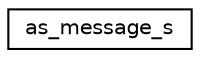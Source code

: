 digraph "Graphical Class Hierarchy"
{
 // LATEX_PDF_SIZE
  edge [fontname="Helvetica",fontsize="10",labelfontname="Helvetica",labelfontsize="10"];
  node [fontname="Helvetica",fontsize="10",shape=record];
  rankdir="LR";
  Node0 [label="as_message_s",height=0.2,width=0.4,color="black", fillcolor="white", style="filled",URL="$structas__message__s.html",tooltip=" "];
}
